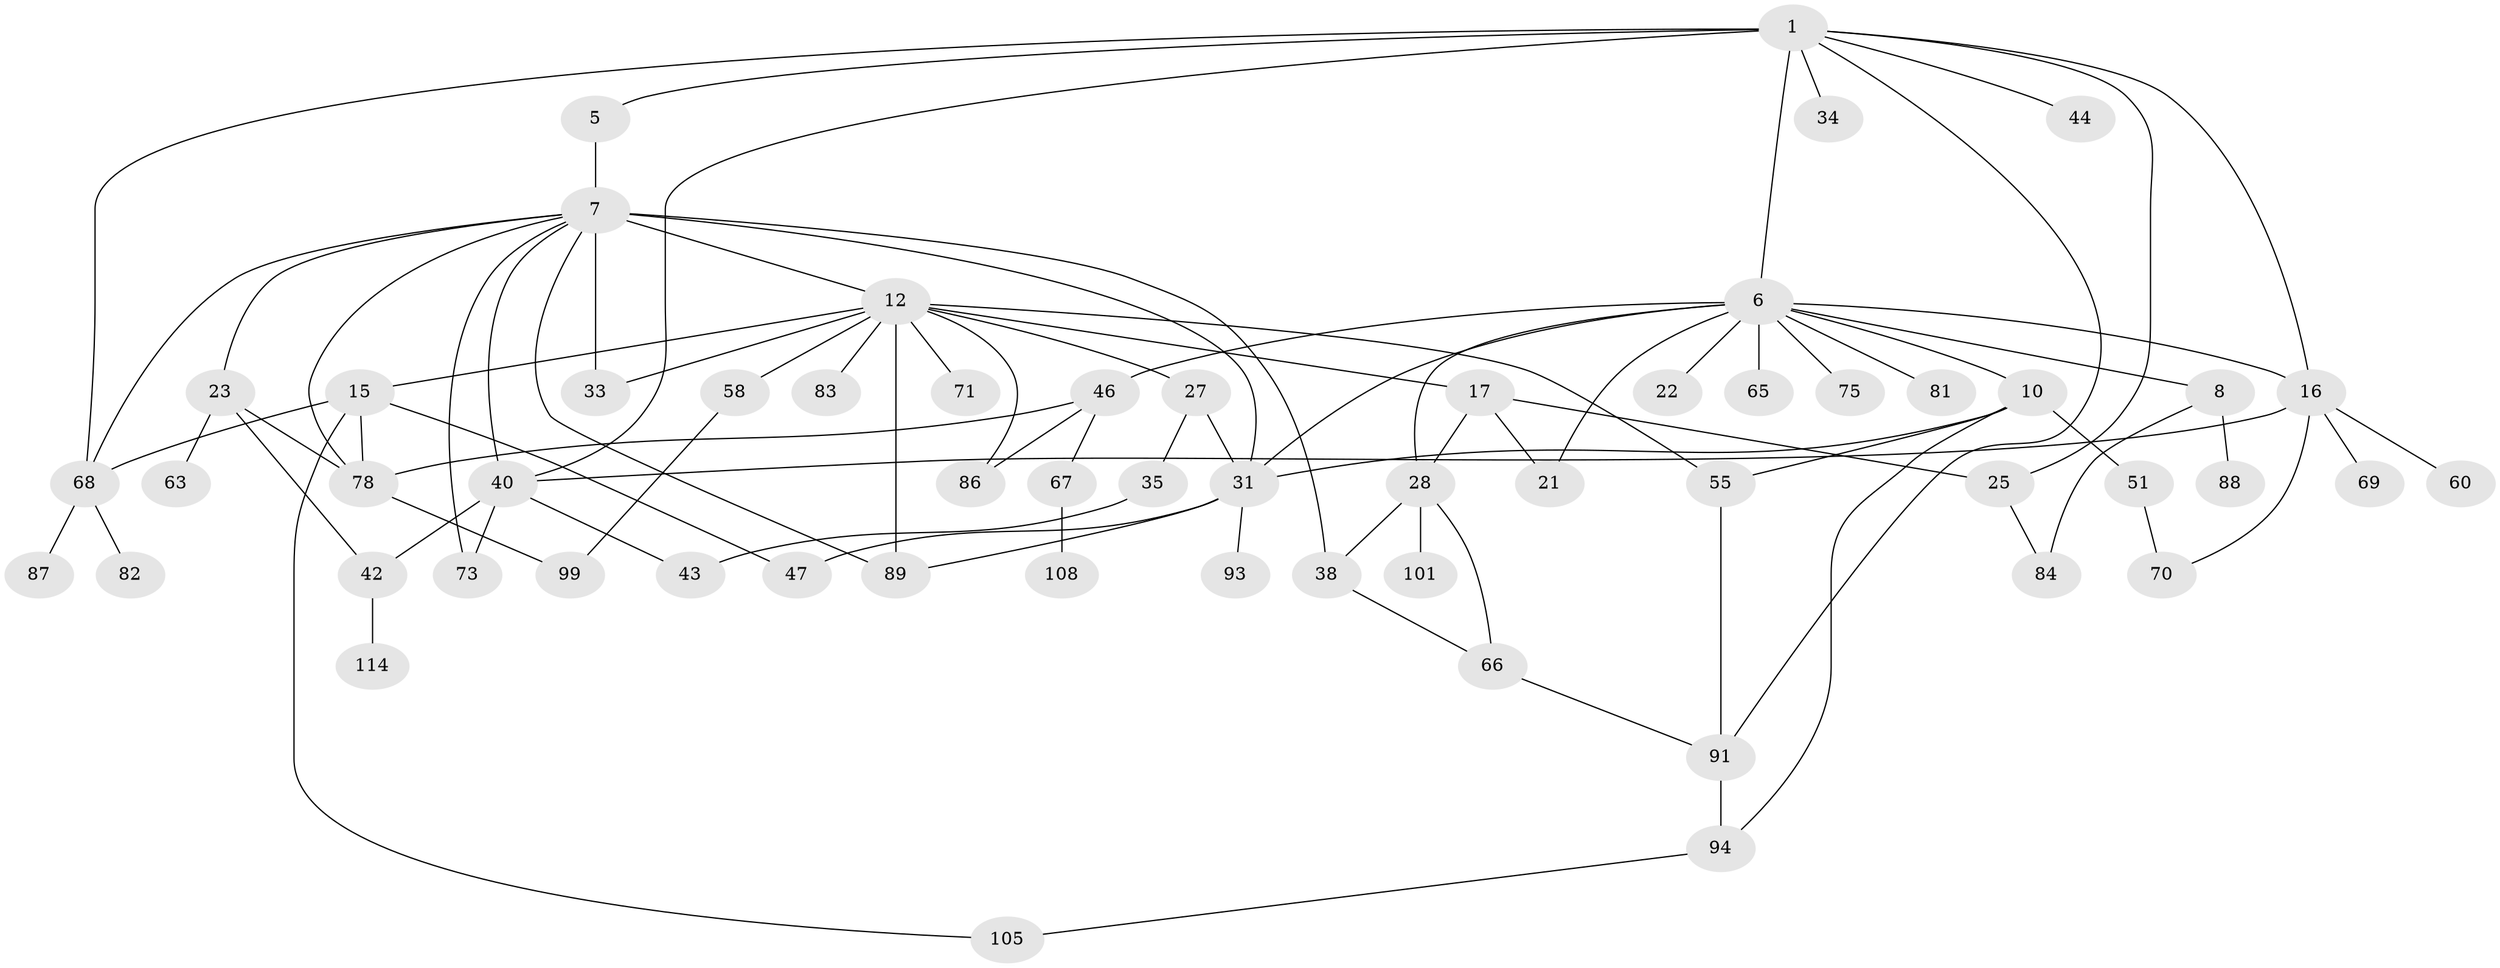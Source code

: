 // original degree distribution, {5: 0.06837606837606838, 6: 0.03418803418803419, 4: 0.09401709401709402, 1: 0.20512820512820512, 2: 0.358974358974359, 9: 0.008547008547008548, 3: 0.2222222222222222, 7: 0.008547008547008548}
// Generated by graph-tools (version 1.1) at 2025/17/03/04/25 18:17:07]
// undirected, 58 vertices, 89 edges
graph export_dot {
graph [start="1"]
  node [color=gray90,style=filled];
  1 [super="+41+98+2"];
  5;
  6 [super="+18+14+19+62"];
  7 [super="+9+104"];
  8 [super="+53"];
  10 [super="+36+37"];
  12 [super="+13"];
  15 [super="+59"];
  16 [super="+26+45"];
  17;
  21;
  22 [super="+100"];
  23 [super="+39+109"];
  25 [super="+29"];
  27;
  28 [super="+90"];
  31 [super="+52+64"];
  33;
  34;
  35 [super="+92"];
  38 [super="+85+56"];
  40 [super="+50+57"];
  42 [super="+80"];
  43 [super="+76"];
  44 [super="+54"];
  46;
  47;
  51 [super="+115+107"];
  55 [super="+74"];
  58;
  60;
  63;
  65;
  66;
  67;
  68 [super="+77"];
  69;
  70;
  71;
  73 [super="+103"];
  75;
  78;
  81;
  82;
  83 [super="+112"];
  84;
  86 [super="+106"];
  87;
  88;
  89;
  91 [super="+111"];
  93;
  94 [super="+97"];
  99;
  101;
  105;
  108;
  114;
  1 -- 40 [weight=2];
  1 -- 44;
  1 -- 91;
  1 -- 16;
  1 -- 34;
  1 -- 5;
  1 -- 6;
  1 -- 25;
  1 -- 68;
  5 -- 7;
  6 -- 8;
  6 -- 10;
  6 -- 16 [weight=2];
  6 -- 28;
  6 -- 46;
  6 -- 75;
  6 -- 21 [weight=2];
  6 -- 65;
  6 -- 81;
  6 -- 22;
  6 -- 31;
  7 -- 33;
  7 -- 68;
  7 -- 38 [weight=2];
  7 -- 73;
  7 -- 12;
  7 -- 78;
  7 -- 23;
  7 -- 89;
  7 -- 31 [weight=2];
  7 -- 40;
  8 -- 88;
  8 -- 84;
  10 -- 55;
  10 -- 51 [weight=2];
  10 -- 94;
  10 -- 31;
  12 -- 86;
  12 -- 33;
  12 -- 71;
  12 -- 15;
  12 -- 17;
  12 -- 83;
  12 -- 55;
  12 -- 89;
  12 -- 58;
  12 -- 27;
  15 -- 47;
  15 -- 78;
  15 -- 105;
  15 -- 68;
  16 -- 69;
  16 -- 70;
  16 -- 40;
  16 -- 60;
  17 -- 28;
  17 -- 21;
  17 -- 25;
  23 -- 63;
  23 -- 42;
  23 -- 78;
  25 -- 84;
  27 -- 35;
  27 -- 31;
  28 -- 38;
  28 -- 66;
  28 -- 101;
  31 -- 47;
  31 -- 89;
  31 -- 93;
  35 -- 43;
  38 -- 66;
  40 -- 73;
  40 -- 43;
  40 -- 42;
  42 -- 114;
  46 -- 67;
  46 -- 86;
  46 -- 78;
  51 -- 70;
  55 -- 91;
  58 -- 99;
  66 -- 91;
  67 -- 108;
  68 -- 82;
  68 -- 87;
  78 -- 99;
  91 -- 94;
  94 -- 105;
}
